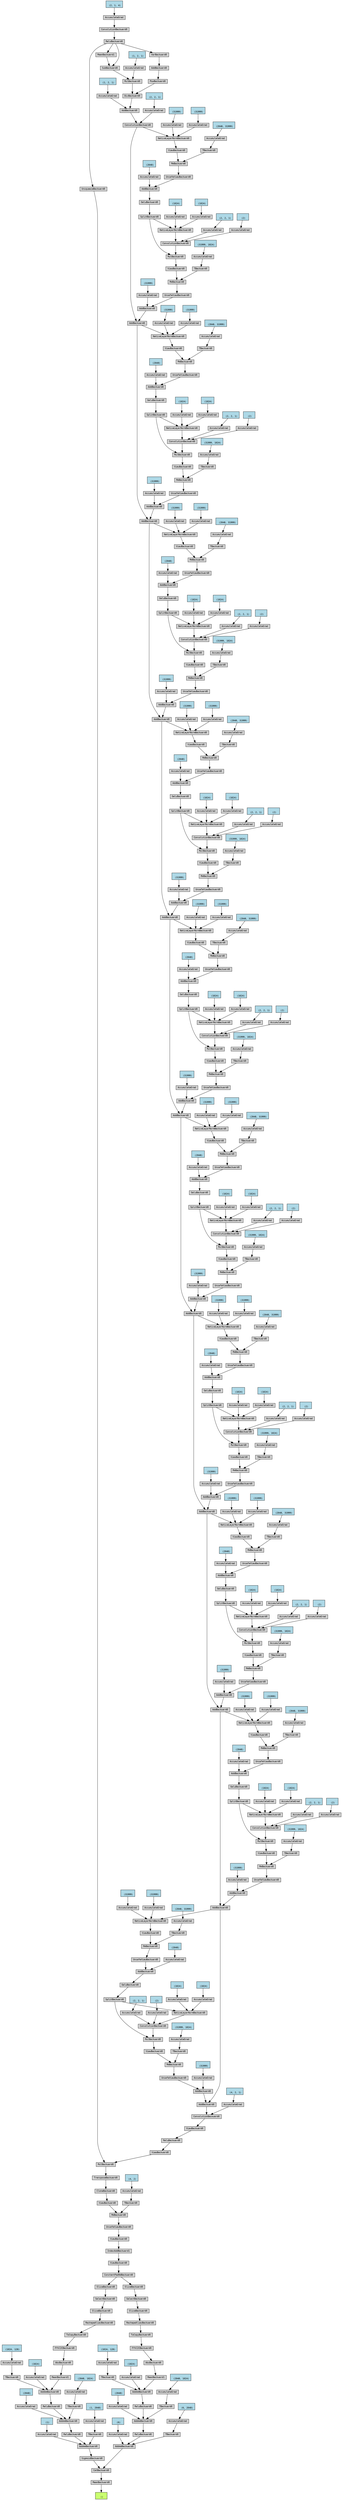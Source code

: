 digraph {
	graph [size="144.15,144.15"]
	node [align=left fontname=monospace fontsize=10 height=0.2 ranksep=0.1 shape=box style=filled]
	1378788017000 [label="
 ()" fillcolor=darkolivegreen1]
	1378787946112 [label=MeanBackward0]
	1378788024504 -> 1378787946112
	1378788024504 [label=CatBackward0]
	1378788024392 -> 1378788024504
	1378788024392 [label=SigmoidBackward0]
	1378788024672 -> 1378788024392
	1378788024672 [label=AddmmBackward0]
	1378788024784 -> 1378788024672
	1378787805448 [label="
 (1)" fillcolor=lightblue]
	1378787805448 -> 1378788024784
	1378788024784 [label=AccumulateGrad]
	1378788024840 -> 1378788024672
	1378788024840 [label=ReluBackward0]
	1378787946336 -> 1378788024840
	1378787946336 [label=AddmmBackward0]
	1378788025120 -> 1378787946336
	1378787805288 [label="
 (2048)" fillcolor=lightblue]
	1378787805288 -> 1378788025120
	1378788025120 [label=AccumulateGrad]
	1378788025176 -> 1378787946336
	1378788025176 [label=ReluBackward0]
	1378788025008 -> 1378788025176
	1378788025008 [label=AddmmBackward0]
	1378788025456 -> 1378788025008
	1378787805128 [label="
 (1024)" fillcolor=lightblue]
	1378787805128 -> 1378788025456
	1378788025456 [label=AccumulateGrad]
	1378788025512 -> 1378788025008
	1378788025512 [label=MeanBackward1]
	1378788025344 -> 1378788025512
	1378788025344 [label=AbsBackward0]
	1378788025792 -> 1378788025344
	1378788025792 [label=FftC2CBackward0]
	1378788025904 -> 1378788025792
	1378788025904 [label=ToCopyBackward0]
	1378788026016 -> 1378788025904
	1378788026016 [label=ReshapeAliasBackward0]
	1378788026128 -> 1378788026016
	1378788026128 [label=SliceBackward0]
	1378788026240 -> 1378788026128
	1378788026240 [label=SelectBackward0]
	1378788026352 -> 1378788026240
	1378788026352 [label=SliceBackward0]
	1378788026464 -> 1378788026352
	1378788026464 [label=ConstantPadNdBackward0]
	1378788026576 -> 1378788026464
	1378788026576 [label=ViewBackward0]
	1378788026688 -> 1378788026576
	1378788026688 [label=IndexAddBackward1]
	1378788026800 -> 1378788026688
	1378788026800 [label=ViewBackward0]
	1378788026912 -> 1378788026800
	1378788026912 [label=UnsafeViewBackward0]
	1378788027024 -> 1378788026912
	1378788027024 [label=MmBackward0]
	1378788027192 -> 1378788027024
	1378788027192 [label=ViewBackward0]
	1378788027360 -> 1378788027192
	1378788027360 [label=CloneBackward0]
	1378788027528 -> 1378788027360
	1378788027528 [label=TransposeBackward0]
	1378788027696 -> 1378788027528
	1378788027696 [label=MulBackward0]
	1378788027864 -> 1378788027696
	1378788027864 [label=UnsqueezeBackward0]
	1378788028032 -> 1378788027864
	1378788028032 [label=ReluBackward0]
	1378788028200 -> 1378788028032
	1378788028200 [label=ConvolutionBackward0]
	1378788028368 -> 1378788028200
	1378787396728 [label="
 (2, 1, 4)" fillcolor=lightblue]
	1378787396728 -> 1378788028368
	1378788028368 [label=AccumulateGrad]
	1378788027920 -> 1378788027696
	1378788027920 [label=ViewBackward0]
	1378788028088 -> 1378788027920
	1378788028088 [label=ReluBackward0]
	1378788032584 -> 1378788028088
	1378788032584 [label=ViewBackward0]
	1378788032808 -> 1378788032584
	1378788032808 [label=ConvolutionBackward0]
	1378788032920 -> 1378788032808
	1378788032920 [label=AddBackward0]
	1378788033088 -> 1378788032920
	1378788033088 [label=AddBackward0]
	1378788033256 -> 1378788033088
	1378788033256 [label=UnsafeViewBackward0]
	1378788033424 -> 1378788033256
	1378788033424 [label=MmBackward0]
	1378788033536 -> 1378788033424
	1378788033536 [label=ViewBackward0]
	1378788033704 -> 1378788033536
	1378788033704 [label=MulBackward0]
	1378788033872 -> 1378788033704
	1378788033872 [label=SplitBackward0]
	1378788034040 -> 1378788033872
	1378788034040 [label=GeluBackward0]
	1378788034208 -> 1378788034040
	1378788034208 [label=AddBackward0]
	1378788034376 -> 1378788034208
	1378788034376 [label=UnsafeViewBackward0]
	1378788034544 -> 1378788034376
	1378788034544 [label=MmBackward0]
	1378788034712 -> 1378788034544
	1378788034712 [label=ViewBackward0]
	1378788034880 -> 1378788034712
	1378788034880 [label=NativeLayerNormBackward0]
	1378788033144 -> 1378788034880
	1378788033144 [label=AddBackward0]
	1378788035216 -> 1378788033144
	1378788035216 [label=AddBackward0]
	1378788035384 -> 1378788035216
	1378788035384 [label=UnsafeViewBackward0]
	1378788035552 -> 1378788035384
	1378788035552 [label=MmBackward0]
	1378788035720 -> 1378788035552
	1378788035720 [label=ViewBackward0]
	1378788035888 -> 1378788035720
	1378788035888 [label=MulBackward0]
	1378788036056 -> 1378788035888
	1378788036056 [label=SplitBackward0]
	1378788036224 -> 1378788036056
	1378788036224 [label=GeluBackward0]
	1378788036392 -> 1378788036224
	1378788036392 [label=AddBackward0]
	1378788036560 -> 1378788036392
	1378788036560 [label=UnsafeViewBackward0]
	1378788044984 -> 1378788036560
	1378788044984 [label=MmBackward0]
	1378788045152 -> 1378788044984
	1378788045152 [label=ViewBackward0]
	1378788045320 -> 1378788045152
	1378788045320 [label=NativeLayerNormBackward0]
	1378788035272 -> 1378788045320
	1378788035272 [label=AddBackward0]
	1378788045656 -> 1378788035272
	1378788045656 [label=AddBackward0]
	1378788045824 -> 1378788045656
	1378788045824 [label=UnsafeViewBackward0]
	1378788045992 -> 1378788045824
	1378788045992 [label=MmBackward0]
	1378788046160 -> 1378788045992
	1378788046160 [label=ViewBackward0]
	1378788046328 -> 1378788046160
	1378788046328 [label=MulBackward0]
	1378788046496 -> 1378788046328
	1378788046496 [label=SplitBackward0]
	1378788046664 -> 1378788046496
	1378788046664 [label=GeluBackward0]
	1378788046832 -> 1378788046664
	1378788046832 [label=AddBackward0]
	1378788047000 -> 1378788046832
	1378788047000 [label=UnsafeViewBackward0]
	1378788047168 -> 1378788047000
	1378788047168 [label=MmBackward0]
	1378788047336 -> 1378788047168
	1378788047336 [label=ViewBackward0]
	1378788047504 -> 1378788047336
	1378788047504 [label=NativeLayerNormBackward0]
	1378788045712 -> 1378788047504
	1378788045712 [label=AddBackward0]
	1378788047840 -> 1378788045712
	1378788047840 [label=AddBackward0]
	1378788048008 -> 1378788047840
	1378788048008 [label=UnsafeViewBackward0]
	1378788048176 -> 1378788048008
	1378788048176 [label=MmBackward0]
	1378788048344 -> 1378788048176
	1378788048344 [label=ViewBackward0]
	1378788048512 -> 1378788048344
	1378788048512 [label=MulBackward0]
	1378788048680 -> 1378788048512
	1378788048680 [label=SplitBackward0]
	1378788048848 -> 1378788048680
	1378788048848 [label=GeluBackward0]
	1378788057272 -> 1378788048848
	1378788057272 [label=AddBackward0]
	1378788057440 -> 1378788057272
	1378788057440 [label=UnsafeViewBackward0]
	1378788057608 -> 1378788057440
	1378788057608 [label=MmBackward0]
	1378788057776 -> 1378788057608
	1378788057776 [label=ViewBackward0]
	1378788057944 -> 1378788057776
	1378788057944 [label=NativeLayerNormBackward0]
	1378788047896 -> 1378788057944
	1378788047896 [label=AddBackward0]
	1378788058280 -> 1378788047896
	1378788058280 [label=AddBackward0]
	1378788058448 -> 1378788058280
	1378788058448 [label=UnsafeViewBackward0]
	1378788058616 -> 1378788058448
	1378788058616 [label=MmBackward0]
	1378788058784 -> 1378788058616
	1378788058784 [label=ViewBackward0]
	1378788058952 -> 1378788058784
	1378788058952 [label=MulBackward0]
	1378788059120 -> 1378788058952
	1378788059120 [label=SplitBackward0]
	1378788059288 -> 1378788059120
	1378788059288 [label=GeluBackward0]
	1378788059456 -> 1378788059288
	1378788059456 [label=AddBackward0]
	1378788059624 -> 1378788059456
	1378788059624 [label=UnsafeViewBackward0]
	1378788059792 -> 1378788059624
	1378788059792 [label=MmBackward0]
	1378788059960 -> 1378788059792
	1378788059960 [label=ViewBackward0]
	1378788060128 -> 1378788059960
	1378788060128 [label=NativeLayerNormBackward0]
	1378788058336 -> 1378788060128
	1378788058336 [label=AddBackward0]
	1378788060464 -> 1378788058336
	1378788060464 [label=AddBackward0]
	1378788060632 -> 1378788060464
	1378788060632 [label=UnsafeViewBackward0]
	1378788060800 -> 1378788060632
	1378788060800 [label=MmBackward0]
	1378788060968 -> 1378788060800
	1378788060968 [label=ViewBackward0]
	1378788061136 -> 1378788060968
	1378788061136 [label=MulBackward0]
	1378788065464 -> 1378788061136
	1378788065464 [label=SplitBackward0]
	1378788065632 -> 1378788065464
	1378788065632 [label=GeluBackward0]
	1378788065800 -> 1378788065632
	1378788065800 [label=AddBackward0]
	1378788065968 -> 1378788065800
	1378788065968 [label=UnsafeViewBackward0]
	1378788066136 -> 1378788065968
	1378788066136 [label=MmBackward0]
	1378788066304 -> 1378788066136
	1378788066304 [label=ViewBackward0]
	1378788066472 -> 1378788066304
	1378788066472 [label=NativeLayerNormBackward0]
	1378788060520 -> 1378788066472
	1378788060520 [label=AddBackward0]
	1378788066808 -> 1378788060520
	1378788066808 [label=AddBackward0]
	1378788066976 -> 1378788066808
	1378788066976 [label=UnsafeViewBackward0]
	1378788067144 -> 1378788066976
	1378788067144 [label=MmBackward0]
	1378788067312 -> 1378788067144
	1378788067312 [label=ViewBackward0]
	1378788067480 -> 1378788067312
	1378788067480 [label=MulBackward0]
	1378788067648 -> 1378788067480
	1378788067648 [label=SplitBackward0]
	1378788067816 -> 1378788067648
	1378788067816 [label=GeluBackward0]
	1378788067984 -> 1378788067816
	1378788067984 [label=AddBackward0]
	1378788068152 -> 1378788067984
	1378788068152 [label=UnsafeViewBackward0]
	1378788068320 -> 1378788068152
	1378788068320 [label=MmBackward0]
	1378788068488 -> 1378788068320
	1378788068488 [label=ViewBackward0]
	1378788068656 -> 1378788068488
	1378788068656 [label=NativeLayerNormBackward0]
	1378788066864 -> 1378788068656
	1378788066864 [label=AddBackward0]
	1378788068992 -> 1378788066864
	1378788068992 [label=AddBackward0]
	1378788069160 -> 1378788068992
	1378788069160 [label=UnsafeViewBackward0]
	1378788069328 -> 1378788069160
	1378788069328 [label=MmBackward0]
	1378788077752 -> 1378788069328
	1378788077752 [label=ViewBackward0]
	1378788077920 -> 1378788077752
	1378788077920 [label=MulBackward0]
	1378788078088 -> 1378788077920
	1378788078088 [label=SplitBackward0]
	1378788078256 -> 1378788078088
	1378788078256 [label=GeluBackward0]
	1378788078424 -> 1378788078256
	1378788078424 [label=AddBackward0]
	1378788078592 -> 1378788078424
	1378788078592 [label=UnsafeViewBackward0]
	1378788078760 -> 1378788078592
	1378788078760 [label=MmBackward0]
	1378788078928 -> 1378788078760
	1378788078928 [label=ViewBackward0]
	1378788079096 -> 1378788078928
	1378788079096 [label=NativeLayerNormBackward0]
	1378788069048 -> 1378788079096
	1378788069048 [label=AddBackward0]
	1378788079432 -> 1378788069048
	1378788079432 [label=AddBackward0]
	1378788079600 -> 1378788079432
	1378788079600 [label=UnsafeViewBackward0]
	1378788079768 -> 1378788079600
	1378788079768 [label=MmBackward0]
	1378788079936 -> 1378788079768
	1378788079936 [label=ViewBackward0]
	1378788080104 -> 1378788079936
	1378788080104 [label=MulBackward0]
	1378788080272 -> 1378788080104
	1378788080272 [label=SplitBackward0]
	1378788080440 -> 1378788080272
	1378788080440 [label=GeluBackward0]
	1378788080608 -> 1378788080440
	1378788080608 [label=AddBackward0]
	1378788080776 -> 1378788080608
	1378788080776 [label=UnsafeViewBackward0]
	1378788080944 -> 1378788080776
	1378788080944 [label=MmBackward0]
	1378788081112 -> 1378788080944
	1378788081112 [label=ViewBackward0]
	1378788081280 -> 1378788081112
	1378788081280 [label=NativeLayerNormBackward0]
	1378788079488 -> 1378788081280
	1378788079488 [label=AddBackward0]
	1378788081616 -> 1378788079488
	1378788081616 [label=AddBackward0]
	1378788090040 -> 1378788081616
	1378788090040 [label=UnsafeViewBackward0]
	1378788090208 -> 1378788090040
	1378788090208 [label=MmBackward0]
	1378788090376 -> 1378788090208
	1378788090376 [label=ViewBackward0]
	1378788090544 -> 1378788090376
	1378788090544 [label=MulBackward0]
	1378788090712 -> 1378788090544
	1378788090712 [label=SplitBackward0]
	1378788090880 -> 1378788090712
	1378788090880 [label=GeluBackward0]
	1378788091048 -> 1378788090880
	1378788091048 [label=AddBackward0]
	1378788091216 -> 1378788091048
	1378788091216 [label=UnsafeViewBackward0]
	1378788091384 -> 1378788091216
	1378788091384 [label=MmBackward0]
	1378788091552 -> 1378788091384
	1378788091552 [label=ViewBackward0]
	1378788091720 -> 1378788091552
	1378788091720 [label=NativeLayerNormBackward0]
	1378788089928 -> 1378788091720
	1378788089928 [label=ConvolutionBackward0]
	1378788092056 -> 1378788089928
	1378788092056 [label=AddBackward0]
	1378788092224 -> 1378788092056
	1378788092224 [label=DivBackward0]
	1378788092392 -> 1378788092224
	1378788092392 [label=MulBackward0]
	1378788092560 -> 1378788092392
	1378787396808 [label="
 (1, 2, 1)" fillcolor=lightblue]
	1378787396808 -> 1378788092560
	1378788092560 [label=AccumulateGrad]
	1378788092616 -> 1378788092392
	1378788092616 [label=SubBackward0]
	1378788028032 -> 1378788092616
	1378788092840 -> 1378788092616
	1378788092840 [label=MeanBackward1]
	1378788028032 -> 1378788092840
	1378788092448 -> 1378788092224
	1378788092448 [label=PowBackward0]
	1378788092672 -> 1378788092448
	1378788092672 [label=AddBackward0]
	1378788092952 -> 1378788092672
	1378788092952 [label=VarBackward0]
	1378788028032 -> 1378788092952
	1378788092280 -> 1378788092056
	1378787396488 [label="
 (1, 2, 1)" fillcolor=lightblue]
	1378787396488 -> 1378788092280
	1378788092280 [label=AccumulateGrad]
	1378788092112 -> 1378788089928
	1378787396968 [label="
 (2, 2, 1)" fillcolor=lightblue]
	1378787396968 -> 1378788092112
	1378788092112 [label=AccumulateGrad]
	1378788091888 -> 1378788091720
	1378728509336 [label="
 (31999)" fillcolor=lightblue]
	1378728509336 -> 1378788091888
	1378788091888 [label=AccumulateGrad]
	1378788091944 -> 1378788091720
	1378787397288 [label="
 (31999)" fillcolor=lightblue]
	1378787397288 -> 1378788091944
	1378788091944 [label=AccumulateGrad]
	1378788091608 -> 1378788091384
	1378788091608 [label=TBackward0]
	1378788091776 -> 1378788091608
	1378776813880 [label="
 (2048, 31999)" fillcolor=lightblue]
	1378776813880 -> 1378788091776
	1378788091776 [label=AccumulateGrad]
	1378788091272 -> 1378788091048
	1378776779416 [label="
 (2048)" fillcolor=lightblue]
	1378776779416 -> 1378788091272
	1378788091272 [label=AccumulateGrad]
	1378788090768 -> 1378788090544
	1378788090768 [label=ConvolutionBackward0]
	1378788090936 -> 1378788090768
	1378788090936 [label=NativeLayerNormBackward0]
	1378788090712 -> 1378788090936
	1378788091664 -> 1378788090936
	1378776779496 [label="
 (1024)" fillcolor=lightblue]
	1378776779496 -> 1378788091664
	1378788091664 [label=AccumulateGrad]
	1378788092000 -> 1378788090936
	1378776670440 [label="
 (1024)" fillcolor=lightblue]
	1378776670440 -> 1378788092000
	1378788092000 [label=AccumulateGrad]
	1378788091104 -> 1378788090768
	1378776558552 [label="
 (2, 2, 1)" fillcolor=lightblue]
	1378776558552 -> 1378788091104
	1378788091104 [label=AccumulateGrad]
	1378788091328 -> 1378788090768
	1380559763480 [label="
 (2)" fillcolor=lightblue]
	1380559763480 -> 1378788091328
	1378788091328 [label=AccumulateGrad]
	1378788090432 -> 1378788090208
	1378788090432 [label=TBackward0]
	1378788090600 -> 1378788090432
	1380559763560 [label="
 (31999, 1024)" fillcolor=lightblue]
	1380559763560 -> 1378788090600
	1378788090600 [label=AccumulateGrad]
	1378788090096 -> 1378788081616
	1380559761640 [label="
 (31999)" fillcolor=lightblue]
	1380559761640 -> 1378788090096
	1378788090096 [label=AccumulateGrad]
	1378788089928 -> 1378788079488
	1378788081448 -> 1378788081280
	1378776047768 [label="
 (31999)" fillcolor=lightblue]
	1378776047768 -> 1378788081448
	1378788081448 [label=AccumulateGrad]
	1378788081504 -> 1378788081280
	1378776047848 [label="
 (31999)" fillcolor=lightblue]
	1378776047848 -> 1378788081504
	1378788081504 [label=AccumulateGrad]
	1378788081168 -> 1378788080944
	1378788081168 [label=TBackward0]
	1378788081336 -> 1378788081168
	1378776573976 [label="
 (2048, 31999)" fillcolor=lightblue]
	1378776573976 -> 1378788081336
	1378788081336 [label=AccumulateGrad]
	1378788080832 -> 1378788080608
	1378776572616 [label="
 (2048)" fillcolor=lightblue]
	1378776572616 -> 1378788080832
	1378788080832 [label=AccumulateGrad]
	1378788080328 -> 1378788080104
	1378788080328 [label=ConvolutionBackward0]
	1378788080496 -> 1378788080328
	1378788080496 [label=NativeLayerNormBackward0]
	1378788080272 -> 1378788080496
	1378788081560 -> 1378788080496
	1378777561832 [label="
 (1024)" fillcolor=lightblue]
	1378777561832 -> 1378788081560
	1378788081560 [label=AccumulateGrad]
	1378788090152 -> 1378788080496
	1378777559272 [label="
 (1024)" fillcolor=lightblue]
	1378777559272 -> 1378788090152
	1378788090152 [label=AccumulateGrad]
	1378788080664 -> 1378788080328
	1378780776232 [label="
 (2, 2, 1)" fillcolor=lightblue]
	1378780776232 -> 1378788080664
	1378788080664 [label=AccumulateGrad]
	1378788080888 -> 1378788080328
	1378780775592 [label="
 (2)" fillcolor=lightblue]
	1378780775592 -> 1378788080888
	1378788080888 [label=AccumulateGrad]
	1378788079992 -> 1378788079768
	1378788079992 [label=TBackward0]
	1378788080160 -> 1378788079992
	1378780927464 [label="
 (31999, 1024)" fillcolor=lightblue]
	1378780927464 -> 1378788080160
	1378788080160 [label=AccumulateGrad]
	1378788079656 -> 1378788079432
	1378780927064 [label="
 (31999)" fillcolor=lightblue]
	1378780927064 -> 1378788079656
	1378788079656 [label=AccumulateGrad]
	1378788079488 -> 1378788069048
	1378788079264 -> 1378788079096
	1378731828712 [label="
 (31999)" fillcolor=lightblue]
	1378731828712 -> 1378788079264
	1378788079264 [label=AccumulateGrad]
	1378788079320 -> 1378788079096
	1378787396328 [label="
 (31999)" fillcolor=lightblue]
	1378787396328 -> 1378788079320
	1378788079320 [label=AccumulateGrad]
	1378788078984 -> 1378788078760
	1378788078984 [label=TBackward0]
	1378788079152 -> 1378788078984
	1378787396888 [label="
 (2048, 31999)" fillcolor=lightblue]
	1378787396888 -> 1378788079152
	1378788079152 [label=AccumulateGrad]
	1378788078648 -> 1378788078424
	1378787397048 [label="
 (2048)" fillcolor=lightblue]
	1378787397048 -> 1378788078648
	1378788078648 [label=AccumulateGrad]
	1378788078144 -> 1378788077920
	1378788078144 [label=ConvolutionBackward0]
	1378788078312 -> 1378788078144
	1378788078312 [label=NativeLayerNormBackward0]
	1378788078088 -> 1378788078312
	1378788079040 -> 1378788078312
	1378787397128 [label="
 (1024)" fillcolor=lightblue]
	1378787397128 -> 1378788079040
	1378788079040 [label=AccumulateGrad]
	1378788079376 -> 1378788078312
	1378787397208 [label="
 (1024)" fillcolor=lightblue]
	1378787397208 -> 1378788079376
	1378788079376 [label=AccumulateGrad]
	1378788078480 -> 1378788078144
	1378787397368 [label="
 (2, 2, 1)" fillcolor=lightblue]
	1378787397368 -> 1378788078480
	1378788078480 [label=AccumulateGrad]
	1378788078704 -> 1378788078144
	1378787397448 [label="
 (2)" fillcolor=lightblue]
	1378787397448 -> 1378788078704
	1378788078704 [label=AccumulateGrad]
	1378788077808 -> 1378788069328
	1378788077808 [label=TBackward0]
	1378788077976 -> 1378788077808
	1378787397528 [label="
 (31999, 1024)" fillcolor=lightblue]
	1378787397528 -> 1378788077976
	1378788077976 [label=AccumulateGrad]
	1378788069216 -> 1378788068992
	1378787635272 [label="
 (31999)" fillcolor=lightblue]
	1378787635272 -> 1378788069216
	1378788069216 [label=AccumulateGrad]
	1378788069048 -> 1378788066864
	1378788068824 -> 1378788068656
	1378787635352 [label="
 (31999)" fillcolor=lightblue]
	1378787635352 -> 1378788068824
	1378788068824 [label=AccumulateGrad]
	1378788068880 -> 1378788068656
	1378787635432 [label="
 (31999)" fillcolor=lightblue]
	1378787635432 -> 1378788068880
	1378788068880 [label=AccumulateGrad]
	1378788068544 -> 1378788068320
	1378788068544 [label=TBackward0]
	1378788068712 -> 1378788068544
	1378787635512 [label="
 (2048, 31999)" fillcolor=lightblue]
	1378787635512 -> 1378788068712
	1378788068712 [label=AccumulateGrad]
	1378788068208 -> 1378788067984
	1378787635592 [label="
 (2048)" fillcolor=lightblue]
	1378787635592 -> 1378788068208
	1378788068208 [label=AccumulateGrad]
	1378788067704 -> 1378788067480
	1378788067704 [label=ConvolutionBackward0]
	1378788067872 -> 1378788067704
	1378788067872 [label=NativeLayerNormBackward0]
	1378788067648 -> 1378788067872
	1378788068600 -> 1378788067872
	1378787635672 [label="
 (1024)" fillcolor=lightblue]
	1378787635672 -> 1378788068600
	1378788068600 [label=AccumulateGrad]
	1378788068936 -> 1378788067872
	1378787635752 [label="
 (1024)" fillcolor=lightblue]
	1378787635752 -> 1378788068936
	1378788068936 [label=AccumulateGrad]
	1378788068040 -> 1378788067704
	1378787635832 [label="
 (2, 2, 1)" fillcolor=lightblue]
	1378787635832 -> 1378788068040
	1378788068040 [label=AccumulateGrad]
	1378788068264 -> 1378788067704
	1378787635912 [label="
 (2)" fillcolor=lightblue]
	1378787635912 -> 1378788068264
	1378788068264 [label=AccumulateGrad]
	1378788067368 -> 1378788067144
	1378788067368 [label=TBackward0]
	1378788067536 -> 1378788067368
	1378787635992 [label="
 (31999, 1024)" fillcolor=lightblue]
	1378787635992 -> 1378788067536
	1378788067536 [label=AccumulateGrad]
	1378788067032 -> 1378788066808
	1378787636072 [label="
 (31999)" fillcolor=lightblue]
	1378787636072 -> 1378788067032
	1378788067032 [label=AccumulateGrad]
	1378788066864 -> 1378788060520
	1378788066640 -> 1378788066472
	1378787636152 [label="
 (31999)" fillcolor=lightblue]
	1378787636152 -> 1378788066640
	1378788066640 [label=AccumulateGrad]
	1378788066696 -> 1378788066472
	1378787636232 [label="
 (31999)" fillcolor=lightblue]
	1378787636232 -> 1378788066696
	1378788066696 [label=AccumulateGrad]
	1378788066360 -> 1378788066136
	1378788066360 [label=TBackward0]
	1378788066528 -> 1378788066360
	1378787636312 [label="
 (2048, 31999)" fillcolor=lightblue]
	1378787636312 -> 1378788066528
	1378788066528 [label=AccumulateGrad]
	1378788066024 -> 1378788065800
	1378787636392 [label="
 (2048)" fillcolor=lightblue]
	1378787636392 -> 1378788066024
	1378788066024 [label=AccumulateGrad]
	1378788065520 -> 1378788061136
	1378788065520 [label=ConvolutionBackward0]
	1378788065688 -> 1378788065520
	1378788065688 [label=NativeLayerNormBackward0]
	1378788065464 -> 1378788065688
	1378788066416 -> 1378788065688
	1378787636472 [label="
 (1024)" fillcolor=lightblue]
	1378787636472 -> 1378788066416
	1378788066416 [label=AccumulateGrad]
	1378788066752 -> 1378788065688
	1378787636552 [label="
 (1024)" fillcolor=lightblue]
	1378787636552 -> 1378788066752
	1378788066752 [label=AccumulateGrad]
	1378788065856 -> 1378788065520
	1378787636632 [label="
 (2, 2, 1)" fillcolor=lightblue]
	1378787636632 -> 1378788065856
	1378788065856 [label=AccumulateGrad]
	1378788066080 -> 1378788065520
	1378787636712 [label="
 (2)" fillcolor=lightblue]
	1378787636712 -> 1378788066080
	1378788066080 [label=AccumulateGrad]
	1378788061024 -> 1378788060800
	1378788061024 [label=TBackward0]
	1378788065352 -> 1378788061024
	1378787636792 [label="
 (31999, 1024)" fillcolor=lightblue]
	1378787636792 -> 1378788065352
	1378788065352 [label=AccumulateGrad]
	1378788060688 -> 1378788060464
	1378787636872 [label="
 (31999)" fillcolor=lightblue]
	1378787636872 -> 1378788060688
	1378788060688 [label=AccumulateGrad]
	1378788060520 -> 1378788058336
	1378788060296 -> 1378788060128
	1378787636952 [label="
 (31999)" fillcolor=lightblue]
	1378787636952 -> 1378788060296
	1378788060296 [label=AccumulateGrad]
	1378788060352 -> 1378788060128
	1378787637032 [label="
 (31999)" fillcolor=lightblue]
	1378787637032 -> 1378788060352
	1378788060352 [label=AccumulateGrad]
	1378788060016 -> 1378788059792
	1378788060016 [label=TBackward0]
	1378788060184 -> 1378788060016
	1378787637112 [label="
 (2048, 31999)" fillcolor=lightblue]
	1378787637112 -> 1378788060184
	1378788060184 [label=AccumulateGrad]
	1378788059680 -> 1378788059456
	1378787637192 [label="
 (2048)" fillcolor=lightblue]
	1378787637192 -> 1378788059680
	1378788059680 [label=AccumulateGrad]
	1378788059176 -> 1378788058952
	1378788059176 [label=ConvolutionBackward0]
	1378788059344 -> 1378788059176
	1378788059344 [label=NativeLayerNormBackward0]
	1378788059120 -> 1378788059344
	1378788060072 -> 1378788059344
	1378787637272 [label="
 (1024)" fillcolor=lightblue]
	1378787637272 -> 1378788060072
	1378788060072 [label=AccumulateGrad]
	1378788060408 -> 1378788059344
	1378787637352 [label="
 (1024)" fillcolor=lightblue]
	1378787637352 -> 1378788060408
	1378788060408 [label=AccumulateGrad]
	1378788059512 -> 1378788059176
	1378787637432 [label="
 (2, 2, 1)" fillcolor=lightblue]
	1378787637432 -> 1378788059512
	1378788059512 [label=AccumulateGrad]
	1378788059736 -> 1378788059176
	1378787637512 [label="
 (2)" fillcolor=lightblue]
	1378787637512 -> 1378788059736
	1378788059736 [label=AccumulateGrad]
	1378788058840 -> 1378788058616
	1378788058840 [label=TBackward0]
	1378788059008 -> 1378788058840
	1378787637592 [label="
 (31999, 1024)" fillcolor=lightblue]
	1378787637592 -> 1378788059008
	1378788059008 [label=AccumulateGrad]
	1378788058504 -> 1378788058280
	1378787637672 [label="
 (31999)" fillcolor=lightblue]
	1378787637672 -> 1378788058504
	1378788058504 [label=AccumulateGrad]
	1378788058336 -> 1378788047896
	1378788058112 -> 1378788057944
	1378787637752 [label="
 (31999)" fillcolor=lightblue]
	1378787637752 -> 1378788058112
	1378788058112 [label=AccumulateGrad]
	1378788058168 -> 1378788057944
	1378787637832 [label="
 (31999)" fillcolor=lightblue]
	1378787637832 -> 1378788058168
	1378788058168 [label=AccumulateGrad]
	1378788057832 -> 1378788057608
	1378788057832 [label=TBackward0]
	1378788058000 -> 1378788057832
	1378787637912 [label="
 (2048, 31999)" fillcolor=lightblue]
	1378787637912 -> 1378788058000
	1378788058000 [label=AccumulateGrad]
	1378788057496 -> 1378788057272
	1378787637992 [label="
 (2048)" fillcolor=lightblue]
	1378787637992 -> 1378788057496
	1378788057496 [label=AccumulateGrad]
	1378788048736 -> 1378788048512
	1378788048736 [label=ConvolutionBackward0]
	1378788057160 -> 1378788048736
	1378788057160 [label=NativeLayerNormBackward0]
	1378788048680 -> 1378788057160
	1378788057888 -> 1378788057160
	1378787638072 [label="
 (1024)" fillcolor=lightblue]
	1378787638072 -> 1378788057888
	1378788057888 [label=AccumulateGrad]
	1378788058224 -> 1378788057160
	1378787638152 [label="
 (1024)" fillcolor=lightblue]
	1378787638152 -> 1378788058224
	1378788058224 [label=AccumulateGrad]
	1378788057328 -> 1378788048736
	1378787638232 [label="
 (2, 2, 1)" fillcolor=lightblue]
	1378787638232 -> 1378788057328
	1378788057328 [label=AccumulateGrad]
	1378788057552 -> 1378788048736
	1378787638312 [label="
 (2)" fillcolor=lightblue]
	1378787638312 -> 1378788057552
	1378788057552 [label=AccumulateGrad]
	1378788048400 -> 1378788048176
	1378788048400 [label=TBackward0]
	1378788048568 -> 1378788048400
	1378787638392 [label="
 (31999, 1024)" fillcolor=lightblue]
	1378787638392 -> 1378788048568
	1378788048568 [label=AccumulateGrad]
	1378788048064 -> 1378788047840
	1378787638472 [label="
 (31999)" fillcolor=lightblue]
	1378787638472 -> 1378788048064
	1378788048064 [label=AccumulateGrad]
	1378788047896 -> 1378788045712
	1378788047672 -> 1378788047504
	1378787638552 [label="
 (31999)" fillcolor=lightblue]
	1378787638552 -> 1378788047672
	1378788047672 [label=AccumulateGrad]
	1378788047728 -> 1378788047504
	1378787638632 [label="
 (31999)" fillcolor=lightblue]
	1378787638632 -> 1378788047728
	1378788047728 [label=AccumulateGrad]
	1378788047392 -> 1378788047168
	1378788047392 [label=TBackward0]
	1378788047560 -> 1378788047392
	1378787638712 [label="
 (2048, 31999)" fillcolor=lightblue]
	1378787638712 -> 1378788047560
	1378788047560 [label=AccumulateGrad]
	1378788047056 -> 1378788046832
	1378787638792 [label="
 (2048)" fillcolor=lightblue]
	1378787638792 -> 1378788047056
	1378788047056 [label=AccumulateGrad]
	1378788046552 -> 1378788046328
	1378788046552 [label=ConvolutionBackward0]
	1378788046720 -> 1378788046552
	1378788046720 [label=NativeLayerNormBackward0]
	1378788046496 -> 1378788046720
	1378788047448 -> 1378788046720
	1378787638872 [label="
 (1024)" fillcolor=lightblue]
	1378787638872 -> 1378788047448
	1378788047448 [label=AccumulateGrad]
	1378788047784 -> 1378788046720
	1378787638952 [label="
 (1024)" fillcolor=lightblue]
	1378787638952 -> 1378788047784
	1378788047784 [label=AccumulateGrad]
	1378788046888 -> 1378788046552
	1378787639032 [label="
 (2, 2, 1)" fillcolor=lightblue]
	1378787639032 -> 1378788046888
	1378788046888 [label=AccumulateGrad]
	1378788047112 -> 1378788046552
	1378787639112 [label="
 (2)" fillcolor=lightblue]
	1378787639112 -> 1378788047112
	1378788047112 [label=AccumulateGrad]
	1378788046216 -> 1378788045992
	1378788046216 [label=TBackward0]
	1378788046384 -> 1378788046216
	1378787639192 [label="
 (31999, 1024)" fillcolor=lightblue]
	1378787639192 -> 1378788046384
	1378788046384 [label=AccumulateGrad]
	1378788045880 -> 1378788045656
	1378787803208 [label="
 (31999)" fillcolor=lightblue]
	1378787803208 -> 1378788045880
	1378788045880 [label=AccumulateGrad]
	1378788045712 -> 1378788035272
	1378788045488 -> 1378788045320
	1378787803288 [label="
 (31999)" fillcolor=lightblue]
	1378787803288 -> 1378788045488
	1378788045488 [label=AccumulateGrad]
	1378788045544 -> 1378788045320
	1378787803368 [label="
 (31999)" fillcolor=lightblue]
	1378787803368 -> 1378788045544
	1378788045544 [label=AccumulateGrad]
	1378788045208 -> 1378788044984
	1378788045208 [label=TBackward0]
	1378788045376 -> 1378788045208
	1378787803448 [label="
 (2048, 31999)" fillcolor=lightblue]
	1378787803448 -> 1378788045376
	1378788045376 [label=AccumulateGrad]
	1378788044872 -> 1378788036392
	1378787803528 [label="
 (2048)" fillcolor=lightblue]
	1378787803528 -> 1378788044872
	1378788044872 [label=AccumulateGrad]
	1378788036112 -> 1378788035888
	1378788036112 [label=ConvolutionBackward0]
	1378788036280 -> 1378788036112
	1378788036280 [label=NativeLayerNormBackward0]
	1378788036056 -> 1378788036280
	1378788045264 -> 1378788036280
	1378787803608 [label="
 (1024)" fillcolor=lightblue]
	1378787803608 -> 1378788045264
	1378788045264 [label=AccumulateGrad]
	1378788045600 -> 1378788036280
	1378787803688 [label="
 (1024)" fillcolor=lightblue]
	1378787803688 -> 1378788045600
	1378788045600 [label=AccumulateGrad]
	1378788036448 -> 1378788036112
	1378787803768 [label="
 (2, 2, 1)" fillcolor=lightblue]
	1378787803768 -> 1378788036448
	1378788036448 [label=AccumulateGrad]
	1378788044928 -> 1378788036112
	1378787803848 [label="
 (2)" fillcolor=lightblue]
	1378787803848 -> 1378788044928
	1378788044928 [label=AccumulateGrad]
	1378788035776 -> 1378788035552
	1378788035776 [label=TBackward0]
	1378788035944 -> 1378788035776
	1378787803928 [label="
 (31999, 1024)" fillcolor=lightblue]
	1378787803928 -> 1378788035944
	1378788035944 [label=AccumulateGrad]
	1378788035440 -> 1378788035216
	1378787804008 [label="
 (31999)" fillcolor=lightblue]
	1378787804008 -> 1378788035440
	1378788035440 [label=AccumulateGrad]
	1378788035272 -> 1378788033144
	1378788035048 -> 1378788034880
	1378787804088 [label="
 (31999)" fillcolor=lightblue]
	1378787804088 -> 1378788035048
	1378788035048 [label=AccumulateGrad]
	1378788035104 -> 1378788034880
	1378787804168 [label="
 (31999)" fillcolor=lightblue]
	1378787804168 -> 1378788035104
	1378788035104 [label=AccumulateGrad]
	1378788034768 -> 1378788034544
	1378788034768 [label=TBackward0]
	1378788034936 -> 1378788034768
	1378787804248 [label="
 (2048, 31999)" fillcolor=lightblue]
	1378787804248 -> 1378788034936
	1378788034936 [label=AccumulateGrad]
	1378788034432 -> 1378788034208
	1378787804328 [label="
 (2048)" fillcolor=lightblue]
	1378787804328 -> 1378788034432
	1378788034432 [label=AccumulateGrad]
	1378788033928 -> 1378788033704
	1378788033928 [label=ConvolutionBackward0]
	1378788034096 -> 1378788033928
	1378788034096 [label=NativeLayerNormBackward0]
	1378788033872 -> 1378788034096
	1378788034824 -> 1378788034096
	1378787804408 [label="
 (1024)" fillcolor=lightblue]
	1378787804408 -> 1378788034824
	1378788034824 [label=AccumulateGrad]
	1378788035160 -> 1378788034096
	1378787804488 [label="
 (1024)" fillcolor=lightblue]
	1378787804488 -> 1378788035160
	1378788035160 [label=AccumulateGrad]
	1378788034264 -> 1378788033928
	1378787804568 [label="
 (2, 2, 1)" fillcolor=lightblue]
	1378787804568 -> 1378788034264
	1378788034264 [label=AccumulateGrad]
	1378788034488 -> 1378788033928
	1378787804648 [label="
 (2)" fillcolor=lightblue]
	1378787804648 -> 1378788034488
	1378788034488 [label=AccumulateGrad]
	1378788033592 -> 1378788033424
	1378788033592 [label=TBackward0]
	1378788033760 -> 1378788033592
	1378787804728 [label="
 (31999, 1024)" fillcolor=lightblue]
	1378787804728 -> 1378788033760
	1378788033760 [label=AccumulateGrad]
	1378788033312 -> 1378788033088
	1378787804808 [label="
 (31999)" fillcolor=lightblue]
	1378787804808 -> 1378788033312
	1378788033312 [label=AccumulateGrad]
	1378788033144 -> 1378788032920
	1378788032976 -> 1378788032808
	1378787804888 [label="
 (4, 2, 1)" fillcolor=lightblue]
	1378787804888 -> 1378788032976
	1378788032976 [label=AccumulateGrad]
	1378788027248 -> 1378788027024
	1378788027248 [label=TBackward0]
	1378788027416 -> 1378788027248
	1378787804968 [label="
 (4, 2)" fillcolor=lightblue]
	1378787804968 -> 1378788027416
	1378788027416 [label=AccumulateGrad]
	1378788025568 -> 1378788025008
	1378788025568 [label=TBackward0]
	1378788025736 -> 1378788025568
	1378787805048 [label="
 (1024, 128)" fillcolor=lightblue]
	1378787805048 -> 1378788025736
	1378788025736 [label=AccumulateGrad]
	1378788025232 -> 1378787946336
	1378788025232 [label=TBackward0]
	1378788025400 -> 1378788025232
	1378787805208 [label="
 (2048, 1024)" fillcolor=lightblue]
	1378787805208 -> 1378788025400
	1378788025400 [label=AccumulateGrad]
	1378788024896 -> 1378788024672
	1378788024896 [label=TBackward0]
	1378788025064 -> 1378788024896
	1378787805368 [label="
 (1, 2048)" fillcolor=lightblue]
	1378787805368 -> 1378788025064
	1378788025064 [label=AccumulateGrad]
	1378788024560 -> 1378788024504
	1378788024560 [label=AddmmBackward0]
	1378788024728 -> 1378788024560
	1378787805928 [label="
 (6)" fillcolor=lightblue]
	1378787805928 -> 1378788024728
	1378788024728 [label=AccumulateGrad]
	1378788024952 -> 1378788024560
	1378788024952 [label=ReluBackward0]
	1378788026184 -> 1378788024952
	1378788026184 [label=AddmmBackward0]
	1378788025848 -> 1378788026184
	1378787805768 [label="
 (2048)" fillcolor=lightblue]
	1378787805768 -> 1378788025848
	1378788025848 [label=AccumulateGrad]
	1378788025960 -> 1378788026184
	1378788025960 [label=ReluBackward0]
	1378788026072 -> 1378788025960
	1378788026072 [label=AddmmBackward0]
	1378788026744 -> 1378788026072
	1378787805608 [label="
 (1024)" fillcolor=lightblue]
	1378787805608 -> 1378788026744
	1378788026744 [label=AccumulateGrad]
	1378788026856 -> 1378788026072
	1378788026856 [label=MeanBackward1]
	1378788026520 -> 1378788026856
	1378788026520 [label=AbsBackward0]
	1378788027752 -> 1378788026520
	1378788027752 [label=FftC2CBackward0]
	1378788033200 -> 1378788027752
	1378788033200 [label=ToCopyBackward0]
	1378788032864 -> 1378788033200
	1378788032864 [label=ReshapeAliasBackward0]
	1378788033480 -> 1378788032864
	1378788033480 [label=SliceBackward0]
	1378788035832 -> 1378788033480
	1378788035832 [label=SelectBackward0]
	1378788033984 -> 1378788035832
	1378788033984 [label=SliceBackward0]
	1378788026464 -> 1378788033984
	1378788026968 -> 1378788026072
	1378788026968 [label=TBackward0]
	1378788027584 -> 1378788026968
	1378787805528 [label="
 (1024, 128)" fillcolor=lightblue]
	1378787805528 -> 1378788027584
	1378788027584 [label=AccumulateGrad]
	1378788026296 -> 1378788026184
	1378788026296 [label=TBackward0]
	1378788026632 -> 1378788026296
	1378787805688 [label="
 (2048, 1024)" fillcolor=lightblue]
	1378787805688 -> 1378788026632
	1378788026632 [label=AccumulateGrad]
	1378788025288 -> 1378788024560
	1378788025288 [label=TBackward0]
	1378788025624 -> 1378788025288
	1378787805848 [label="
 (6, 2048)" fillcolor=lightblue]
	1378787805848 -> 1378788025624
	1378788025624 [label=AccumulateGrad]
	1378787946112 -> 1378788017000
}
